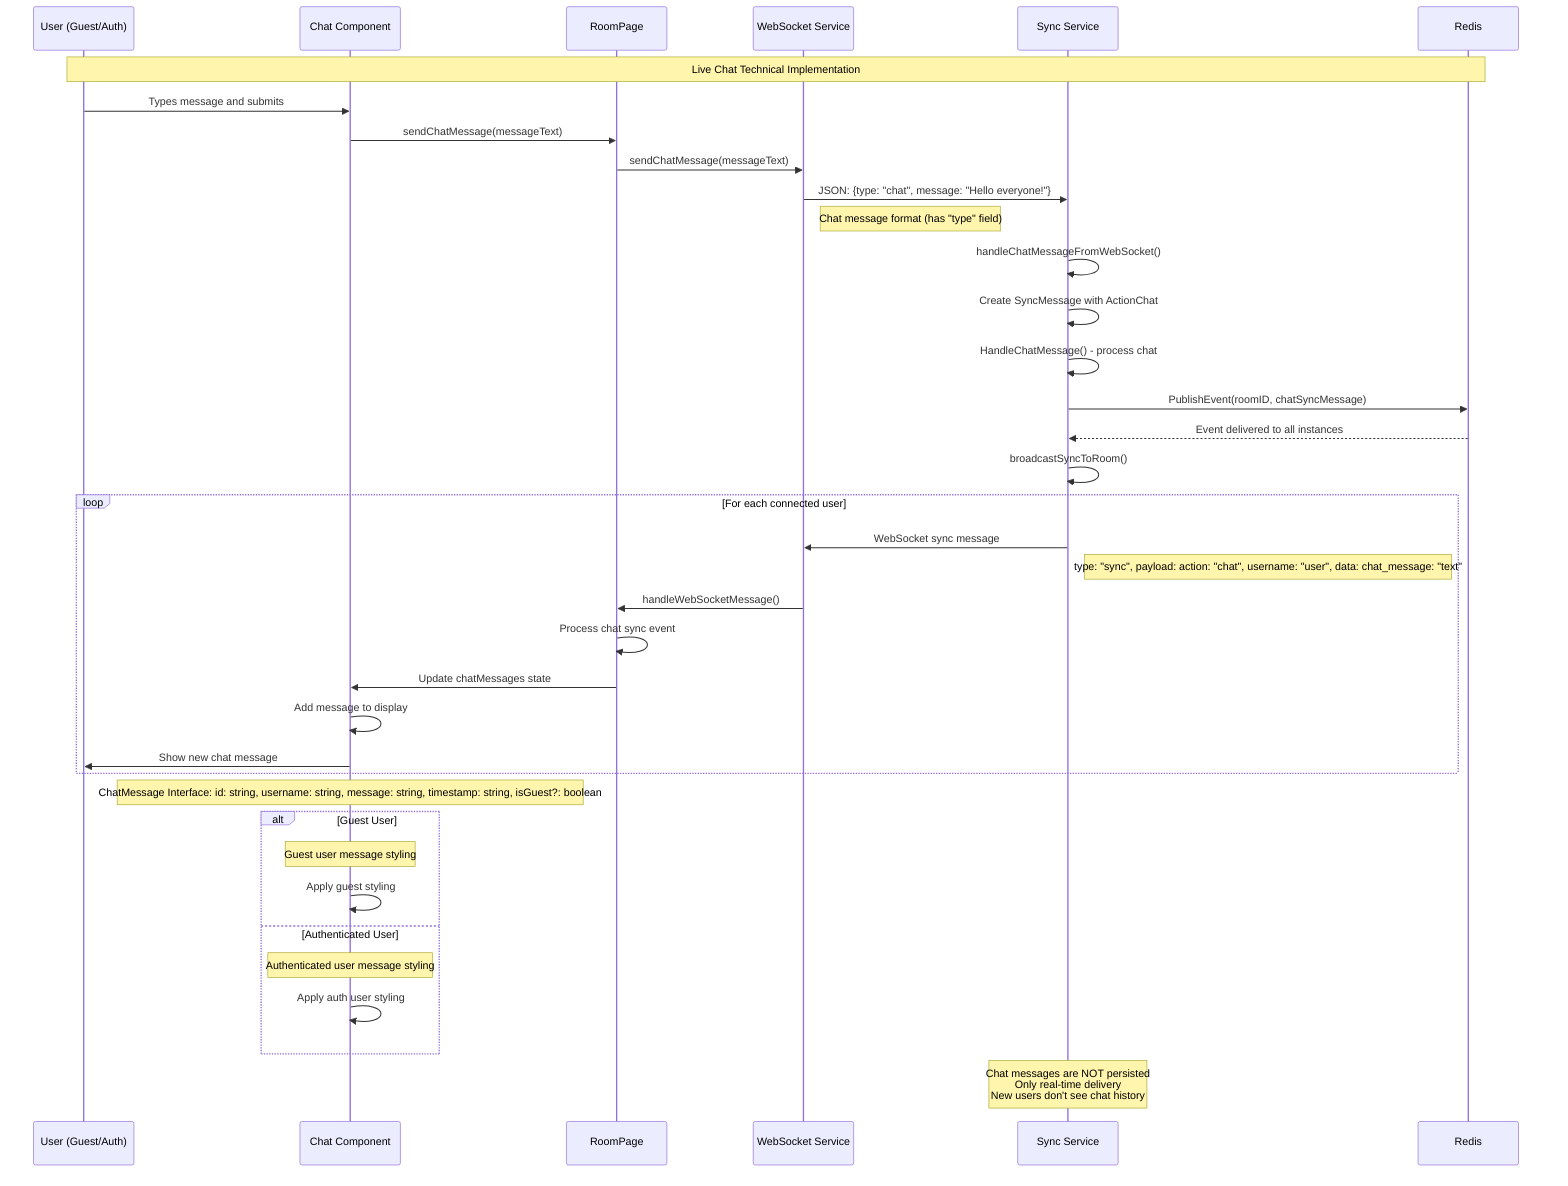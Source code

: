 sequenceDiagram
    participant U as User (Guest/Auth)
    participant Chat as Chat Component
    participant RP as RoomPage
    participant WS as WebSocket Service
    participant SS as Sync Service
    participant Redis as Redis

    Note over U, Redis: Live Chat Technical Implementation

    %% User Sends Message
    U->>Chat: Types message and submits
    Chat->>RP: sendChatMessage(messageText)
    RP->>WS: sendChatMessage(messageText)
    
    %% WebSocket Message Format
    WS->>SS: JSON: {type: "chat", message: "Hello everyone!"}
    Note right of WS: Chat message format (has "type" field)
    
    %% Backend Processing
    SS->>SS: handleChatMessageFromWebSocket()
    SS->>SS: Create SyncMessage with ActionChat
    SS->>SS: HandleChatMessage() - process chat
    
    %% Broadcasting to All Users
    SS->>Redis: PublishEvent(roomID, chatSyncMessage)
    Redis-->>SS: Event delivered to all instances
    SS->>SS: broadcastSyncToRoom()
    
    %% Real-time Message Delivery
    loop For each connected user
        SS->>WS: WebSocket sync message
        Note right of SS: type: "sync", payload: action: "chat", username: "user", data: chat_message: "text"
        WS->>RP: handleWebSocketMessage()
        RP->>RP: Process chat sync event
        RP->>Chat: Update chatMessages state
        Chat->>Chat: Add message to display
        Chat->>U: Show new chat message
    end
    
    %% Message Structure in Frontend
    Note over Chat: ChatMessage Interface: id: string, username: string, message: string, timestamp: string, isGuest?: boolean
    
    %% Guest vs Authenticated User Handling
    alt Guest User
        Note over Chat: Guest user message styling
        Chat->>Chat: Apply guest styling
    else Authenticated User
        Note over Chat: Authenticated user message styling
        Chat->>Chat: Apply auth user styling
    end
    
    %% Persistence Note
    Note over SS: Chat messages are NOT persisted<br/>Only real-time delivery<br/>New users don't see chat history